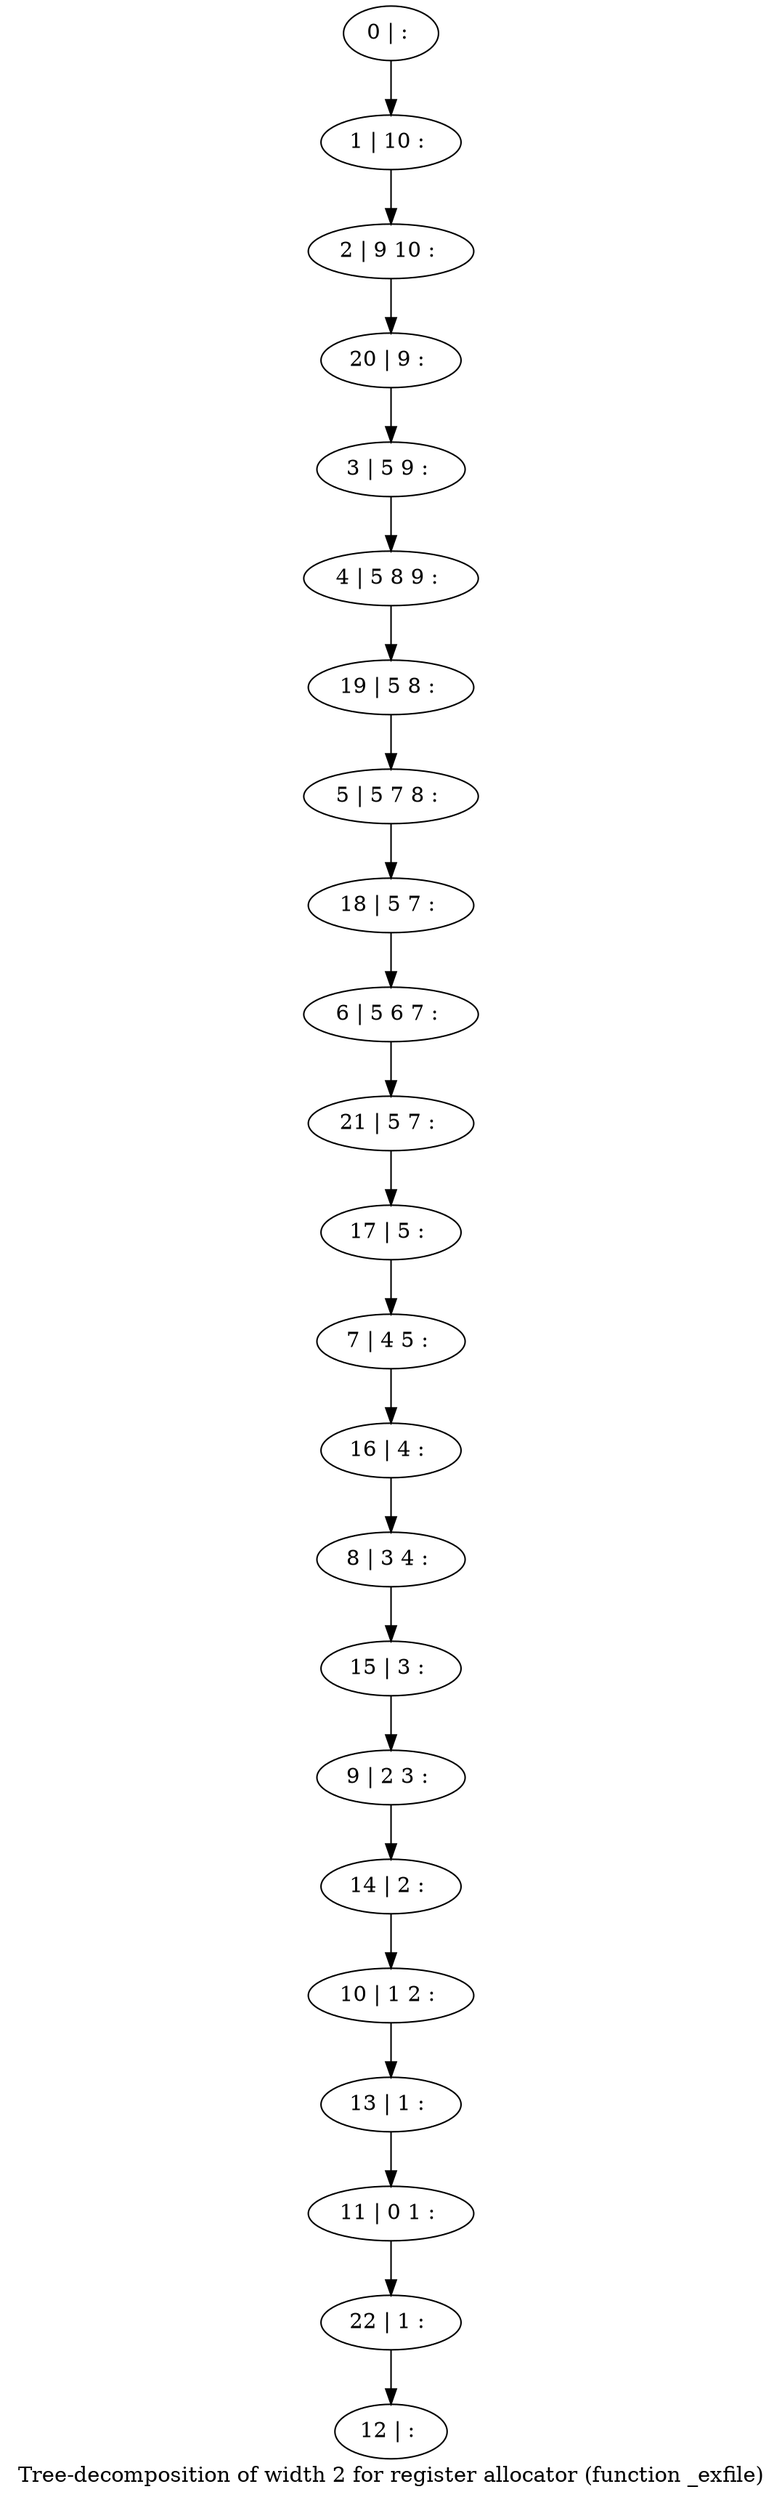 digraph G {
graph [label="Tree-decomposition of width 2 for register allocator (function _exfile)"]
0[label="0 | : "];
1[label="1 | 10 : "];
2[label="2 | 9 10 : "];
3[label="3 | 5 9 : "];
4[label="4 | 5 8 9 : "];
5[label="5 | 5 7 8 : "];
6[label="6 | 5 6 7 : "];
7[label="7 | 4 5 : "];
8[label="8 | 3 4 : "];
9[label="9 | 2 3 : "];
10[label="10 | 1 2 : "];
11[label="11 | 0 1 : "];
12[label="12 | : "];
13[label="13 | 1 : "];
14[label="14 | 2 : "];
15[label="15 | 3 : "];
16[label="16 | 4 : "];
17[label="17 | 5 : "];
18[label="18 | 5 7 : "];
19[label="19 | 5 8 : "];
20[label="20 | 9 : "];
21[label="21 | 5 7 : "];
22[label="22 | 1 : "];
0->1 ;
1->2 ;
3->4 ;
13->11 ;
10->13 ;
14->10 ;
9->14 ;
15->9 ;
8->15 ;
16->8 ;
7->16 ;
17->7 ;
18->6 ;
5->18 ;
19->5 ;
4->19 ;
20->3 ;
2->20 ;
21->17 ;
6->21 ;
22->12 ;
11->22 ;
}
